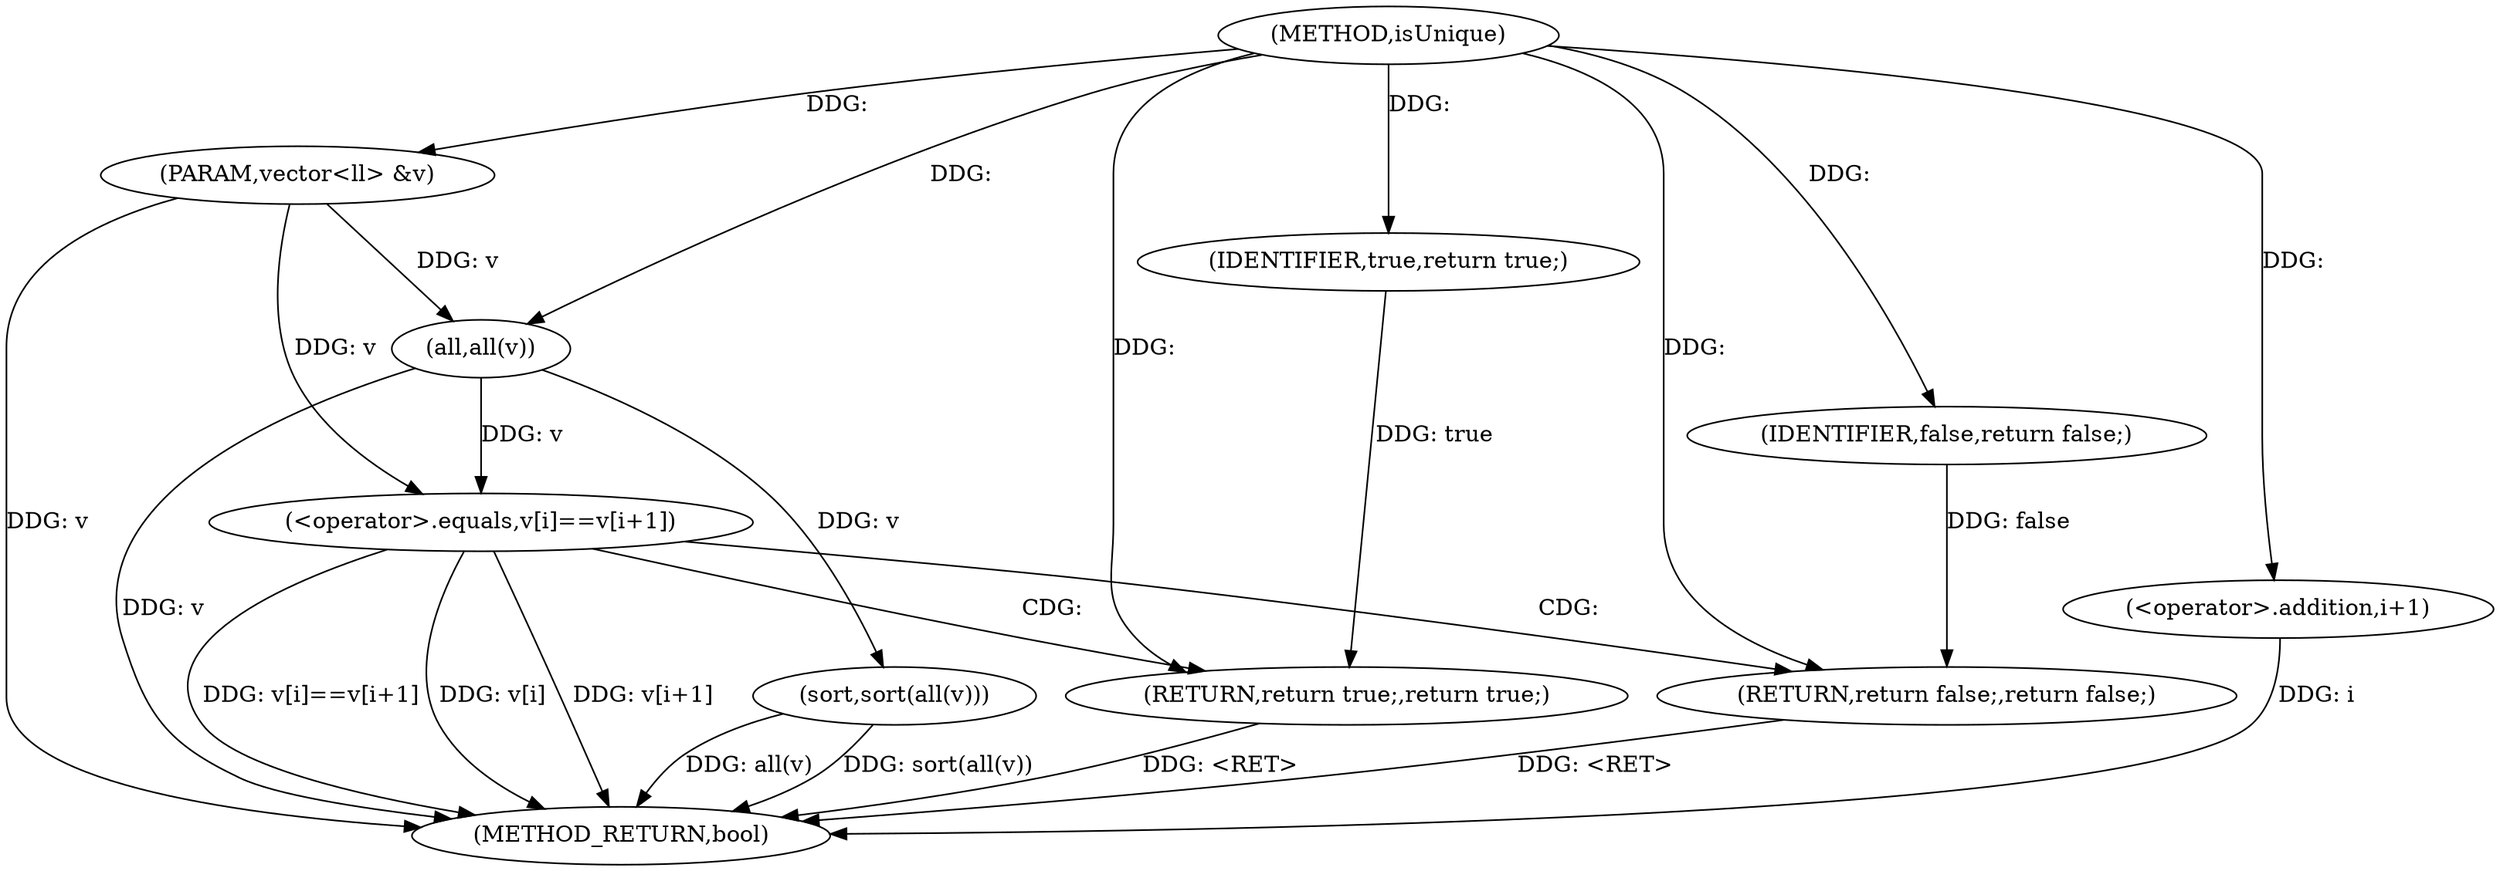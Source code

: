 digraph "isUnique" {  
"1000643" [label = "(METHOD,isUnique)" ]
"1000664" [label = "(METHOD_RETURN,bool)" ]
"1000644" [label = "(PARAM,vector<ll> &v)" ]
"1000646" [label = "(sort,sort(all(v)))" ]
"1000662" [label = "(RETURN,return true;,return true;)" ]
"1000663" [label = "(IDENTIFIER,true,return true;)" ]
"1000647" [label = "(all,all(v))" ]
"1000651" [label = "(<operator>.equals,v[i]==v[i+1])" ]
"1000660" [label = "(RETURN,return false;,return false;)" ]
"1000661" [label = "(IDENTIFIER,false,return false;)" ]
"1000657" [label = "(<operator>.addition,i+1)" ]
  "1000662" -> "1000664"  [ label = "DDG: <RET>"] 
  "1000644" -> "1000664"  [ label = "DDG: v"] 
  "1000647" -> "1000664"  [ label = "DDG: v"] 
  "1000646" -> "1000664"  [ label = "DDG: all(v)"] 
  "1000646" -> "1000664"  [ label = "DDG: sort(all(v))"] 
  "1000651" -> "1000664"  [ label = "DDG: v[i]"] 
  "1000657" -> "1000664"  [ label = "DDG: i"] 
  "1000651" -> "1000664"  [ label = "DDG: v[i+1]"] 
  "1000651" -> "1000664"  [ label = "DDG: v[i]==v[i+1]"] 
  "1000660" -> "1000664"  [ label = "DDG: <RET>"] 
  "1000643" -> "1000644"  [ label = "DDG: "] 
  "1000663" -> "1000662"  [ label = "DDG: true"] 
  "1000643" -> "1000662"  [ label = "DDG: "] 
  "1000647" -> "1000646"  [ label = "DDG: v"] 
  "1000643" -> "1000663"  [ label = "DDG: "] 
  "1000644" -> "1000647"  [ label = "DDG: v"] 
  "1000643" -> "1000647"  [ label = "DDG: "] 
  "1000661" -> "1000660"  [ label = "DDG: false"] 
  "1000643" -> "1000660"  [ label = "DDG: "] 
  "1000647" -> "1000651"  [ label = "DDG: v"] 
  "1000644" -> "1000651"  [ label = "DDG: v"] 
  "1000643" -> "1000661"  [ label = "DDG: "] 
  "1000643" -> "1000657"  [ label = "DDG: "] 
  "1000651" -> "1000660"  [ label = "CDG: "] 
  "1000651" -> "1000662"  [ label = "CDG: "] 
}
